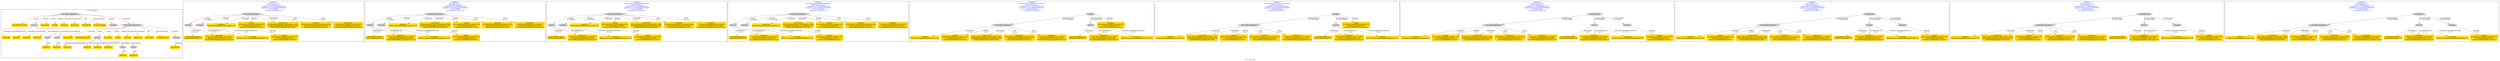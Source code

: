 digraph n0 {
fontcolor="blue"
remincross="true"
label="s21-s-met.json"
subgraph cluster_0 {
label="1-correct model"
n2[style="filled",color="white",fillcolor="lightgray",label="CulturalHeritageObject1"];
n3[shape="plaintext",style="filled",fillcolor="gold",label="dateOfEndOfCreation"];
n4[style="filled",color="white",fillcolor="lightgray",label="Person1"];
n5[shape="plaintext",style="filled",fillcolor="gold",label="dimensions"];
n6[shape="plaintext",style="filled",fillcolor="gold",label="medium"];
n7[shape="plaintext",style="filled",fillcolor="gold",label="creditLine"];
n8[shape="plaintext",style="filled",fillcolor="gold",label="provenance"];
n9[shape="plaintext",style="filled",fillcolor="gold",label="artworkTitle"];
n10[shape="plaintext",style="filled",fillcolor="gold",label="accessionNumber"];
n11[style="filled",color="white",fillcolor="lightgray",label="Concept1"];
n12[style="filled",color="white",fillcolor="lightgray",label="CulturalHeritageObject2"];
n13[shape="plaintext",style="filled",fillcolor="gold",label="dateOfEndOfCreation"];
n14[style="filled",color="white",fillcolor="lightgray",label="Person2"];
n15[shape="plaintext",style="filled",fillcolor="gold",label="dimensions"];
n16[shape="plaintext",style="filled",fillcolor="gold",label="medium"];
n17[shape="plaintext",style="filled",fillcolor="gold",label="creditLine"];
n18[shape="plaintext",style="filled",fillcolor="gold",label="provenance"];
n19[shape="plaintext",style="filled",fillcolor="gold",label="artworkTitle"];
n20[shape="plaintext",style="filled",fillcolor="gold",label="accessionNumber"];
n21[style="filled",color="white",fillcolor="lightgray",label="Concept2"];
n22[shape="plaintext",style="filled",fillcolor="gold",label="nationality"];
n23[shape="plaintext",style="filled",fillcolor="gold",label="birthDate"];
n24[shape="plaintext",style="filled",fillcolor="gold",label="deathDate"];
n25[shape="plaintext",style="filled",fillcolor="gold",label="artistName"];
n26[style="filled",color="white",fillcolor="lightgray",label="Place2"];
n27[style="filled",color="white",fillcolor="lightgray",label="Place1"];
n28[shape="plaintext",style="filled",fillcolor="gold",label="nationality"];
n29[shape="plaintext",style="filled",fillcolor="gold",label="birthDate"];
n30[shape="plaintext",style="filled",fillcolor="gold",label="deathDate"];
n31[shape="plaintext",style="filled",fillcolor="gold",label="artistName"];
n32[style="filled",color="white",fillcolor="lightgray",label="Place3"];
n33[style="filled",color="white",fillcolor="lightgray",label="Place4"];
n34[shape="plaintext",style="filled",fillcolor="gold",label="deathPlace"];
n35[shape="plaintext",style="filled",fillcolor="gold",label="birthPlace"];
n36[shape="plaintext",style="filled",fillcolor="gold",label="birthPlace"];
n37[shape="plaintext",style="filled",fillcolor="gold",label="deathPlace"];
n38[shape="plaintext",style="filled",fillcolor="gold",label="classification"];
n39[shape="plaintext",style="filled",fillcolor="gold",label="classification"];
}
subgraph cluster_1 {
label="candidate 0\nlink coherence:1.0\nnode coherence:1.0\nconfidence:0.6117463968582155\nmapping score:0.6483599100638496\ncost:10.99999\n-precision:0.45-recall:0.14"
n41[style="filled",color="white",fillcolor="lightgray",label="CulturalHeritageObject1"];
n42[style="filled",color="white",fillcolor="lightgray",label="Person1"];
n43[style="filled",color="white",fillcolor="lightgray",label="Concept1"];
n44[shape="plaintext",style="filled",fillcolor="gold",label="dateOfEndOfCreation\n[Person,dateOfDeath,1.0]"];
n45[shape="plaintext",style="filled",fillcolor="gold",label="creditLine\n[CulturalHeritageObject,provenance,1.0]"];
n46[shape="plaintext",style="filled",fillcolor="gold",label="dimensions\n[CulturalHeritageObject,extent,0.804]\n[Person,nameOfThePerson,0.186]\n[CulturalHeritageObject,provenance,0.01]"];
n47[shape="plaintext",style="filled",fillcolor="gold",label="medium\n[CulturalHeritageObject,medium,0.87]\n[Concept,prefLabel,0.091]\n[Person,nameOfThePerson,0.039]"];
n48[shape="plaintext",style="filled",fillcolor="gold",label="artworkTitle\n[CulturalHeritageObject,rightsHolder,0.543]\n[CulturalHeritageObject,provenance,0.375]\n[CulturalHeritageObject,title,0.082]"];
n49[shape="plaintext",style="filled",fillcolor="gold",label="medium\n[CulturalHeritageObject,medium,0.87]\n[Concept,prefLabel,0.091]\n[Person,nameOfThePerson,0.039]"];
n50[shape="plaintext",style="filled",fillcolor="gold",label="nationality\n[Person,countryAssociatedWithThePerson,1.0]"];
n51[shape="plaintext",style="filled",fillcolor="gold",label="creditLine\n[CulturalHeritageObject,provenance,0.932]\n[Person,nameOfThePerson,0.057]\n[CulturalHeritageObject,title,0.011]"];
n52[shape="plaintext",style="filled",fillcolor="gold",label="dimensions\n[CulturalHeritageObject,extent,0.804]\n[Person,nameOfThePerson,0.186]\n[CulturalHeritageObject,provenance,0.01]"];
}
subgraph cluster_2 {
label="candidate 1\nlink coherence:1.0\nnode coherence:1.0\nconfidence:0.6117463968582154\nmapping score:0.6483599100638495\ncost:10.99999\n-precision:0.55-recall:0.16"
n54[style="filled",color="white",fillcolor="lightgray",label="CulturalHeritageObject1"];
n55[style="filled",color="white",fillcolor="lightgray",label="Person1"];
n56[style="filled",color="white",fillcolor="lightgray",label="Concept1"];
n57[shape="plaintext",style="filled",fillcolor="gold",label="dateOfEndOfCreation\n[Person,dateOfDeath,1.0]"];
n58[shape="plaintext",style="filled",fillcolor="gold",label="creditLine\n[CulturalHeritageObject,provenance,1.0]"];
n59[shape="plaintext",style="filled",fillcolor="gold",label="dimensions\n[CulturalHeritageObject,extent,0.804]\n[Person,nameOfThePerson,0.186]\n[CulturalHeritageObject,provenance,0.01]"];
n60[shape="plaintext",style="filled",fillcolor="gold",label="artworkTitle\n[CulturalHeritageObject,rightsHolder,0.543]\n[CulturalHeritageObject,provenance,0.375]\n[CulturalHeritageObject,title,0.082]"];
n61[shape="plaintext",style="filled",fillcolor="gold",label="medium\n[CulturalHeritageObject,medium,0.87]\n[Concept,prefLabel,0.091]\n[Person,nameOfThePerson,0.039]"];
n62[shape="plaintext",style="filled",fillcolor="gold",label="medium\n[CulturalHeritageObject,medium,0.87]\n[Concept,prefLabel,0.091]\n[Person,nameOfThePerson,0.039]"];
n63[shape="plaintext",style="filled",fillcolor="gold",label="nationality\n[Person,countryAssociatedWithThePerson,1.0]"];
n64[shape="plaintext",style="filled",fillcolor="gold",label="creditLine\n[CulturalHeritageObject,provenance,0.932]\n[Person,nameOfThePerson,0.057]\n[CulturalHeritageObject,title,0.011]"];
n65[shape="plaintext",style="filled",fillcolor="gold",label="dimensions\n[CulturalHeritageObject,extent,0.804]\n[Person,nameOfThePerson,0.186]\n[CulturalHeritageObject,provenance,0.01]"];
}
subgraph cluster_3 {
label="candidate 2\nlink coherence:0.9090909090909091\nnode coherence:1.0\nconfidence:0.6117463968582155\nmapping score:0.6483599100638496\ncost:110.009992\n-precision:0.45-recall:0.14"
n67[style="filled",color="white",fillcolor="lightgray",label="CulturalHeritageObject1"];
n68[style="filled",color="white",fillcolor="lightgray",label="Person1"];
n69[style="filled",color="white",fillcolor="lightgray",label="Concept1"];
n70[shape="plaintext",style="filled",fillcolor="gold",label="dateOfEndOfCreation\n[Person,dateOfDeath,1.0]"];
n71[shape="plaintext",style="filled",fillcolor="gold",label="creditLine\n[CulturalHeritageObject,provenance,1.0]"];
n72[shape="plaintext",style="filled",fillcolor="gold",label="dimensions\n[CulturalHeritageObject,extent,0.804]\n[Person,nameOfThePerson,0.186]\n[CulturalHeritageObject,provenance,0.01]"];
n73[shape="plaintext",style="filled",fillcolor="gold",label="medium\n[CulturalHeritageObject,medium,0.87]\n[Concept,prefLabel,0.091]\n[Person,nameOfThePerson,0.039]"];
n74[shape="plaintext",style="filled",fillcolor="gold",label="artworkTitle\n[CulturalHeritageObject,rightsHolder,0.543]\n[CulturalHeritageObject,provenance,0.375]\n[CulturalHeritageObject,title,0.082]"];
n75[shape="plaintext",style="filled",fillcolor="gold",label="medium\n[CulturalHeritageObject,medium,0.87]\n[Concept,prefLabel,0.091]\n[Person,nameOfThePerson,0.039]"];
n76[shape="plaintext",style="filled",fillcolor="gold",label="nationality\n[Person,countryAssociatedWithThePerson,1.0]"];
n77[shape="plaintext",style="filled",fillcolor="gold",label="creditLine\n[CulturalHeritageObject,provenance,0.932]\n[Person,nameOfThePerson,0.057]\n[CulturalHeritageObject,title,0.011]"];
n78[shape="plaintext",style="filled",fillcolor="gold",label="dimensions\n[CulturalHeritageObject,extent,0.804]\n[Person,nameOfThePerson,0.186]\n[CulturalHeritageObject,provenance,0.01]"];
}
subgraph cluster_4 {
label="candidate 3\nlink coherence:0.9090909090909091\nnode coherence:1.0\nconfidence:0.6117463968582154\nmapping score:0.6483599100638495\ncost:110.009992\n-precision:0.55-recall:0.16"
n80[style="filled",color="white",fillcolor="lightgray",label="CulturalHeritageObject1"];
n81[style="filled",color="white",fillcolor="lightgray",label="Person1"];
n82[style="filled",color="white",fillcolor="lightgray",label="Concept1"];
n83[shape="plaintext",style="filled",fillcolor="gold",label="dateOfEndOfCreation\n[Person,dateOfDeath,1.0]"];
n84[shape="plaintext",style="filled",fillcolor="gold",label="creditLine\n[CulturalHeritageObject,provenance,1.0]"];
n85[shape="plaintext",style="filled",fillcolor="gold",label="dimensions\n[CulturalHeritageObject,extent,0.804]\n[Person,nameOfThePerson,0.186]\n[CulturalHeritageObject,provenance,0.01]"];
n86[shape="plaintext",style="filled",fillcolor="gold",label="artworkTitle\n[CulturalHeritageObject,rightsHolder,0.543]\n[CulturalHeritageObject,provenance,0.375]\n[CulturalHeritageObject,title,0.082]"];
n87[shape="plaintext",style="filled",fillcolor="gold",label="medium\n[CulturalHeritageObject,medium,0.87]\n[Concept,prefLabel,0.091]\n[Person,nameOfThePerson,0.039]"];
n88[shape="plaintext",style="filled",fillcolor="gold",label="medium\n[CulturalHeritageObject,medium,0.87]\n[Concept,prefLabel,0.091]\n[Person,nameOfThePerson,0.039]"];
n89[shape="plaintext",style="filled",fillcolor="gold",label="nationality\n[Person,countryAssociatedWithThePerson,1.0]"];
n90[shape="plaintext",style="filled",fillcolor="gold",label="creditLine\n[CulturalHeritageObject,provenance,0.932]\n[Person,nameOfThePerson,0.057]\n[CulturalHeritageObject,title,0.011]"];
n91[shape="plaintext",style="filled",fillcolor="gold",label="dimensions\n[CulturalHeritageObject,extent,0.804]\n[Person,nameOfThePerson,0.186]\n[CulturalHeritageObject,provenance,0.01]"];
}
subgraph cluster_5 {
label="candidate 4\nlink coherence:0.8181818181818182\nnode coherence:1.0\nconfidence:0.6117463968582155\nmapping score:0.6483599100638496\ncost:209.020004\n-precision:0.27-recall:0.08"
n93[style="filled",color="white",fillcolor="lightgray",label="Concept1"];
n94[style="filled",color="white",fillcolor="lightgray",label="CulturalHeritageObject1"];
n95[style="filled",color="white",fillcolor="lightgray",label="Person1"];
n96[shape="plaintext",style="filled",fillcolor="gold",label="dateOfEndOfCreation\n[Person,dateOfDeath,1.0]"];
n97[shape="plaintext",style="filled",fillcolor="gold",label="creditLine\n[CulturalHeritageObject,provenance,1.0]"];
n98[shape="plaintext",style="filled",fillcolor="gold",label="dimensions\n[CulturalHeritageObject,extent,0.804]\n[Person,nameOfThePerson,0.186]\n[CulturalHeritageObject,provenance,0.01]"];
n99[shape="plaintext",style="filled",fillcolor="gold",label="medium\n[CulturalHeritageObject,medium,0.87]\n[Concept,prefLabel,0.091]\n[Person,nameOfThePerson,0.039]"];
n100[shape="plaintext",style="filled",fillcolor="gold",label="artworkTitle\n[CulturalHeritageObject,rightsHolder,0.543]\n[CulturalHeritageObject,provenance,0.375]\n[CulturalHeritageObject,title,0.082]"];
n101[shape="plaintext",style="filled",fillcolor="gold",label="medium\n[CulturalHeritageObject,medium,0.87]\n[Concept,prefLabel,0.091]\n[Person,nameOfThePerson,0.039]"];
n102[shape="plaintext",style="filled",fillcolor="gold",label="nationality\n[Person,countryAssociatedWithThePerson,1.0]"];
n103[shape="plaintext",style="filled",fillcolor="gold",label="creditLine\n[CulturalHeritageObject,provenance,0.932]\n[Person,nameOfThePerson,0.057]\n[CulturalHeritageObject,title,0.011]"];
n104[shape="plaintext",style="filled",fillcolor="gold",label="dimensions\n[CulturalHeritageObject,extent,0.804]\n[Person,nameOfThePerson,0.186]\n[CulturalHeritageObject,provenance,0.01]"];
}
subgraph cluster_6 {
label="candidate 5\nlink coherence:0.8181818181818182\nnode coherence:1.0\nconfidence:0.6117463968582154\nmapping score:0.6483599100638495\ncost:209.020004\n-precision:0.36-recall:0.11"
n106[style="filled",color="white",fillcolor="lightgray",label="Concept1"];
n107[style="filled",color="white",fillcolor="lightgray",label="CulturalHeritageObject1"];
n108[style="filled",color="white",fillcolor="lightgray",label="Person1"];
n109[shape="plaintext",style="filled",fillcolor="gold",label="dateOfEndOfCreation\n[Person,dateOfDeath,1.0]"];
n110[shape="plaintext",style="filled",fillcolor="gold",label="creditLine\n[CulturalHeritageObject,provenance,1.0]"];
n111[shape="plaintext",style="filled",fillcolor="gold",label="dimensions\n[CulturalHeritageObject,extent,0.804]\n[Person,nameOfThePerson,0.186]\n[CulturalHeritageObject,provenance,0.01]"];
n112[shape="plaintext",style="filled",fillcolor="gold",label="artworkTitle\n[CulturalHeritageObject,rightsHolder,0.543]\n[CulturalHeritageObject,provenance,0.375]\n[CulturalHeritageObject,title,0.082]"];
n113[shape="plaintext",style="filled",fillcolor="gold",label="medium\n[CulturalHeritageObject,medium,0.87]\n[Concept,prefLabel,0.091]\n[Person,nameOfThePerson,0.039]"];
n114[shape="plaintext",style="filled",fillcolor="gold",label="medium\n[CulturalHeritageObject,medium,0.87]\n[Concept,prefLabel,0.091]\n[Person,nameOfThePerson,0.039]"];
n115[shape="plaintext",style="filled",fillcolor="gold",label="nationality\n[Person,countryAssociatedWithThePerson,1.0]"];
n116[shape="plaintext",style="filled",fillcolor="gold",label="creditLine\n[CulturalHeritageObject,provenance,0.932]\n[Person,nameOfThePerson,0.057]\n[CulturalHeritageObject,title,0.011]"];
n117[shape="plaintext",style="filled",fillcolor="gold",label="dimensions\n[CulturalHeritageObject,extent,0.804]\n[Person,nameOfThePerson,0.186]\n[CulturalHeritageObject,provenance,0.01]"];
}
subgraph cluster_7 {
label="candidate 6\nlink coherence:0.75\nnode coherence:1.0\nconfidence:0.6117463968582155\nmapping score:0.6483599100638496\ncost:309.020004\n-precision:0.25-recall:0.08"
n119[style="filled",color="white",fillcolor="lightgray",label="ConceptScheme1"];
n120[style="filled",color="white",fillcolor="lightgray",label="CulturalHeritageObject1"];
n121[style="filled",color="white",fillcolor="lightgray",label="Person1"];
n122[style="filled",color="white",fillcolor="lightgray",label="Concept1"];
n123[shape="plaintext",style="filled",fillcolor="gold",label="dateOfEndOfCreation\n[Person,dateOfDeath,1.0]"];
n124[shape="plaintext",style="filled",fillcolor="gold",label="creditLine\n[CulturalHeritageObject,provenance,1.0]"];
n125[shape="plaintext",style="filled",fillcolor="gold",label="dimensions\n[CulturalHeritageObject,extent,0.804]\n[Person,nameOfThePerson,0.186]\n[CulturalHeritageObject,provenance,0.01]"];
n126[shape="plaintext",style="filled",fillcolor="gold",label="medium\n[CulturalHeritageObject,medium,0.87]\n[Concept,prefLabel,0.091]\n[Person,nameOfThePerson,0.039]"];
n127[shape="plaintext",style="filled",fillcolor="gold",label="artworkTitle\n[CulturalHeritageObject,rightsHolder,0.543]\n[CulturalHeritageObject,provenance,0.375]\n[CulturalHeritageObject,title,0.082]"];
n128[shape="plaintext",style="filled",fillcolor="gold",label="medium\n[CulturalHeritageObject,medium,0.87]\n[Concept,prefLabel,0.091]\n[Person,nameOfThePerson,0.039]"];
n129[shape="plaintext",style="filled",fillcolor="gold",label="nationality\n[Person,countryAssociatedWithThePerson,1.0]"];
n130[shape="plaintext",style="filled",fillcolor="gold",label="creditLine\n[CulturalHeritageObject,provenance,0.932]\n[Person,nameOfThePerson,0.057]\n[CulturalHeritageObject,title,0.011]"];
n131[shape="plaintext",style="filled",fillcolor="gold",label="dimensions\n[CulturalHeritageObject,extent,0.804]\n[Person,nameOfThePerson,0.186]\n[CulturalHeritageObject,provenance,0.01]"];
}
subgraph cluster_8 {
label="candidate 7\nlink coherence:0.75\nnode coherence:1.0\nconfidence:0.6117463968582155\nmapping score:0.6483599100638496\ncost:309.030006\n-precision:0.25-recall:0.08"
n133[style="filled",color="white",fillcolor="lightgray",label="Organization1"];
n134[style="filled",color="white",fillcolor="lightgray",label="CulturalHeritageObject1"];
n135[style="filled",color="white",fillcolor="lightgray",label="Person1"];
n136[style="filled",color="white",fillcolor="lightgray",label="Concept1"];
n137[shape="plaintext",style="filled",fillcolor="gold",label="dateOfEndOfCreation\n[Person,dateOfDeath,1.0]"];
n138[shape="plaintext",style="filled",fillcolor="gold",label="creditLine\n[CulturalHeritageObject,provenance,1.0]"];
n139[shape="plaintext",style="filled",fillcolor="gold",label="dimensions\n[CulturalHeritageObject,extent,0.804]\n[Person,nameOfThePerson,0.186]\n[CulturalHeritageObject,provenance,0.01]"];
n140[shape="plaintext",style="filled",fillcolor="gold",label="medium\n[CulturalHeritageObject,medium,0.87]\n[Concept,prefLabel,0.091]\n[Person,nameOfThePerson,0.039]"];
n141[shape="plaintext",style="filled",fillcolor="gold",label="artworkTitle\n[CulturalHeritageObject,rightsHolder,0.543]\n[CulturalHeritageObject,provenance,0.375]\n[CulturalHeritageObject,title,0.082]"];
n142[shape="plaintext",style="filled",fillcolor="gold",label="medium\n[CulturalHeritageObject,medium,0.87]\n[Concept,prefLabel,0.091]\n[Person,nameOfThePerson,0.039]"];
n143[shape="plaintext",style="filled",fillcolor="gold",label="nationality\n[Person,countryAssociatedWithThePerson,1.0]"];
n144[shape="plaintext",style="filled",fillcolor="gold",label="creditLine\n[CulturalHeritageObject,provenance,0.932]\n[Person,nameOfThePerson,0.057]\n[CulturalHeritageObject,title,0.011]"];
n145[shape="plaintext",style="filled",fillcolor="gold",label="dimensions\n[CulturalHeritageObject,extent,0.804]\n[Person,nameOfThePerson,0.186]\n[CulturalHeritageObject,provenance,0.01]"];
}
subgraph cluster_9 {
label="candidate 8\nlink coherence:0.75\nnode coherence:1.0\nconfidence:0.6117463968582154\nmapping score:0.6483599100638495\ncost:309.020004\n-precision:0.33-recall:0.11"
n147[style="filled",color="white",fillcolor="lightgray",label="ConceptScheme1"];
n148[style="filled",color="white",fillcolor="lightgray",label="CulturalHeritageObject1"];
n149[style="filled",color="white",fillcolor="lightgray",label="Person1"];
n150[style="filled",color="white",fillcolor="lightgray",label="Concept1"];
n151[shape="plaintext",style="filled",fillcolor="gold",label="dateOfEndOfCreation\n[Person,dateOfDeath,1.0]"];
n152[shape="plaintext",style="filled",fillcolor="gold",label="creditLine\n[CulturalHeritageObject,provenance,1.0]"];
n153[shape="plaintext",style="filled",fillcolor="gold",label="dimensions\n[CulturalHeritageObject,extent,0.804]\n[Person,nameOfThePerson,0.186]\n[CulturalHeritageObject,provenance,0.01]"];
n154[shape="plaintext",style="filled",fillcolor="gold",label="artworkTitle\n[CulturalHeritageObject,rightsHolder,0.543]\n[CulturalHeritageObject,provenance,0.375]\n[CulturalHeritageObject,title,0.082]"];
n155[shape="plaintext",style="filled",fillcolor="gold",label="medium\n[CulturalHeritageObject,medium,0.87]\n[Concept,prefLabel,0.091]\n[Person,nameOfThePerson,0.039]"];
n156[shape="plaintext",style="filled",fillcolor="gold",label="medium\n[CulturalHeritageObject,medium,0.87]\n[Concept,prefLabel,0.091]\n[Person,nameOfThePerson,0.039]"];
n157[shape="plaintext",style="filled",fillcolor="gold",label="nationality\n[Person,countryAssociatedWithThePerson,1.0]"];
n158[shape="plaintext",style="filled",fillcolor="gold",label="creditLine\n[CulturalHeritageObject,provenance,0.932]\n[Person,nameOfThePerson,0.057]\n[CulturalHeritageObject,title,0.011]"];
n159[shape="plaintext",style="filled",fillcolor="gold",label="dimensions\n[CulturalHeritageObject,extent,0.804]\n[Person,nameOfThePerson,0.186]\n[CulturalHeritageObject,provenance,0.01]"];
}
subgraph cluster_10 {
label="candidate 9\nlink coherence:0.75\nnode coherence:1.0\nconfidence:0.6117463968582154\nmapping score:0.6483599100638495\ncost:309.030006\n-precision:0.33-recall:0.11"
n161[style="filled",color="white",fillcolor="lightgray",label="Organization1"];
n162[style="filled",color="white",fillcolor="lightgray",label="CulturalHeritageObject1"];
n163[style="filled",color="white",fillcolor="lightgray",label="Person1"];
n164[style="filled",color="white",fillcolor="lightgray",label="Concept1"];
n165[shape="plaintext",style="filled",fillcolor="gold",label="dateOfEndOfCreation\n[Person,dateOfDeath,1.0]"];
n166[shape="plaintext",style="filled",fillcolor="gold",label="creditLine\n[CulturalHeritageObject,provenance,1.0]"];
n167[shape="plaintext",style="filled",fillcolor="gold",label="dimensions\n[CulturalHeritageObject,extent,0.804]\n[Person,nameOfThePerson,0.186]\n[CulturalHeritageObject,provenance,0.01]"];
n168[shape="plaintext",style="filled",fillcolor="gold",label="artworkTitle\n[CulturalHeritageObject,rightsHolder,0.543]\n[CulturalHeritageObject,provenance,0.375]\n[CulturalHeritageObject,title,0.082]"];
n169[shape="plaintext",style="filled",fillcolor="gold",label="medium\n[CulturalHeritageObject,medium,0.87]\n[Concept,prefLabel,0.091]\n[Person,nameOfThePerson,0.039]"];
n170[shape="plaintext",style="filled",fillcolor="gold",label="medium\n[CulturalHeritageObject,medium,0.87]\n[Concept,prefLabel,0.091]\n[Person,nameOfThePerson,0.039]"];
n171[shape="plaintext",style="filled",fillcolor="gold",label="nationality\n[Person,countryAssociatedWithThePerson,1.0]"];
n172[shape="plaintext",style="filled",fillcolor="gold",label="creditLine\n[CulturalHeritageObject,provenance,0.932]\n[Person,nameOfThePerson,0.057]\n[CulturalHeritageObject,title,0.011]"];
n173[shape="plaintext",style="filled",fillcolor="gold",label="dimensions\n[CulturalHeritageObject,extent,0.804]\n[Person,nameOfThePerson,0.186]\n[CulturalHeritageObject,provenance,0.01]"];
}
n2 -> n3[color="brown",fontcolor="black",label="created"]
n2 -> n4[color="brown",fontcolor="black",label="creator"]
n2 -> n5[color="brown",fontcolor="black",label="extent"]
n2 -> n6[color="brown",fontcolor="black",label="medium"]
n2 -> n7[color="brown",fontcolor="black",label="provenance"]
n2 -> n8[color="brown",fontcolor="black",label="provenance"]
n2 -> n9[color="brown",fontcolor="black",label="title"]
n2 -> n10[color="brown",fontcolor="black",label="accessionNumber"]
n2 -> n11[color="brown",fontcolor="black",label="hasType"]
n2 -> n12[color="brown",fontcolor="black",label="isRelatedTo"]
n12 -> n13[color="brown",fontcolor="black",label="created"]
n12 -> n14[color="brown",fontcolor="black",label="creator"]
n12 -> n15[color="brown",fontcolor="black",label="extent"]
n12 -> n16[color="brown",fontcolor="black",label="medium"]
n12 -> n17[color="brown",fontcolor="black",label="provenance"]
n12 -> n18[color="brown",fontcolor="black",label="provenance"]
n12 -> n19[color="brown",fontcolor="black",label="title"]
n12 -> n20[color="brown",fontcolor="black",label="accessionNumber"]
n12 -> n21[color="brown",fontcolor="black",label="hasType"]
n4 -> n22[color="brown",fontcolor="black",label="countryAssociatedWithThePerson"]
n4 -> n23[color="brown",fontcolor="black",label="dateOfBirth"]
n4 -> n24[color="brown",fontcolor="black",label="dateOfDeath"]
n4 -> n25[color="brown",fontcolor="black",label="nameOfThePerson"]
n4 -> n26[color="brown",fontcolor="black",label="placeOfBirth"]
n4 -> n27[color="brown",fontcolor="black",label="placeOfDeath"]
n14 -> n28[color="brown",fontcolor="black",label="countryAssociatedWithThePerson"]
n14 -> n29[color="brown",fontcolor="black",label="dateOfBirth"]
n14 -> n30[color="brown",fontcolor="black",label="dateOfDeath"]
n14 -> n31[color="brown",fontcolor="black",label="nameOfThePerson"]
n14 -> n32[color="brown",fontcolor="black",label="placeOfBirth"]
n14 -> n33[color="brown",fontcolor="black",label="placeOfDeath"]
n27 -> n34[color="brown",fontcolor="black",label="label"]
n26 -> n35[color="brown",fontcolor="black",label="label"]
n32 -> n36[color="brown",fontcolor="black",label="label"]
n33 -> n37[color="brown",fontcolor="black",label="label"]
n11 -> n38[color="brown",fontcolor="black",label="prefLabel"]
n21 -> n39[color="brown",fontcolor="black",label="prefLabel"]
n41 -> n42[color="brown",fontcolor="black",label="creator\nw=0.99999"]
n41 -> n43[color="brown",fontcolor="black",label="hasType\nw=1.0"]
n42 -> n44[color="brown",fontcolor="black",label="dateOfDeath\nw=1.0"]
n41 -> n45[color="brown",fontcolor="black",label="provenance\nw=1.0"]
n42 -> n46[color="brown",fontcolor="black",label="nameOfThePerson\nw=1.0"]
n41 -> n47[color="brown",fontcolor="black",label="medium\nw=1.0"]
n41 -> n48[color="brown",fontcolor="black",label="rightsHolder\nw=1.0"]
n43 -> n49[color="brown",fontcolor="black",label="prefLabel\nw=1.0"]
n42 -> n50[color="brown",fontcolor="black",label="countryAssociatedWithThePerson\nw=1.0"]
n41 -> n51[color="brown",fontcolor="black",label="title\nw=1.0"]
n41 -> n52[color="brown",fontcolor="black",label="extent\nw=1.0"]
n54 -> n55[color="brown",fontcolor="black",label="creator\nw=0.99999"]
n54 -> n56[color="brown",fontcolor="black",label="hasType\nw=1.0"]
n55 -> n57[color="brown",fontcolor="black",label="dateOfDeath\nw=1.0"]
n54 -> n58[color="brown",fontcolor="black",label="provenance\nw=1.0"]
n55 -> n59[color="brown",fontcolor="black",label="nameOfThePerson\nw=1.0"]
n54 -> n60[color="brown",fontcolor="black",label="rightsHolder\nw=1.0"]
n54 -> n61[color="brown",fontcolor="black",label="medium\nw=1.0"]
n56 -> n62[color="brown",fontcolor="black",label="prefLabel\nw=1.0"]
n55 -> n63[color="brown",fontcolor="black",label="countryAssociatedWithThePerson\nw=1.0"]
n54 -> n64[color="brown",fontcolor="black",label="title\nw=1.0"]
n54 -> n65[color="brown",fontcolor="black",label="extent\nw=1.0"]
n67 -> n68[color="brown",fontcolor="black",label="creator\nw=0.99999"]
n67 -> n69[color="brown",fontcolor="black",label="hasType\nw=100.010002"]
n68 -> n70[color="brown",fontcolor="black",label="dateOfDeath\nw=1.0"]
n67 -> n71[color="brown",fontcolor="black",label="provenance\nw=1.0"]
n68 -> n72[color="brown",fontcolor="black",label="nameOfThePerson\nw=1.0"]
n67 -> n73[color="brown",fontcolor="black",label="medium\nw=1.0"]
n67 -> n74[color="brown",fontcolor="black",label="rightsHolder\nw=1.0"]
n69 -> n75[color="brown",fontcolor="black",label="prefLabel\nw=1.0"]
n68 -> n76[color="brown",fontcolor="black",label="countryAssociatedWithThePerson\nw=1.0"]
n67 -> n77[color="brown",fontcolor="black",label="title\nw=1.0"]
n67 -> n78[color="brown",fontcolor="black",label="extent\nw=1.0"]
n80 -> n81[color="brown",fontcolor="black",label="creator\nw=0.99999"]
n80 -> n82[color="brown",fontcolor="black",label="hasType\nw=100.010002"]
n81 -> n83[color="brown",fontcolor="black",label="dateOfDeath\nw=1.0"]
n80 -> n84[color="brown",fontcolor="black",label="provenance\nw=1.0"]
n81 -> n85[color="brown",fontcolor="black",label="nameOfThePerson\nw=1.0"]
n80 -> n86[color="brown",fontcolor="black",label="rightsHolder\nw=1.0"]
n80 -> n87[color="brown",fontcolor="black",label="medium\nw=1.0"]
n82 -> n88[color="brown",fontcolor="black",label="prefLabel\nw=1.0"]
n81 -> n89[color="brown",fontcolor="black",label="countryAssociatedWithThePerson\nw=1.0"]
n80 -> n90[color="brown",fontcolor="black",label="title\nw=1.0"]
n80 -> n91[color="brown",fontcolor="black",label="extent\nw=1.0"]
n93 -> n94[color="brown",fontcolor="black",label="semanticRelation\nw=100.010002"]
n93 -> n95[color="brown",fontcolor="black",label="semanticRelation\nw=100.010002"]
n95 -> n96[color="brown",fontcolor="black",label="dateOfDeath\nw=1.0"]
n94 -> n97[color="brown",fontcolor="black",label="provenance\nw=1.0"]
n95 -> n98[color="brown",fontcolor="black",label="nameOfThePerson\nw=1.0"]
n94 -> n99[color="brown",fontcolor="black",label="medium\nw=1.0"]
n94 -> n100[color="brown",fontcolor="black",label="rightsHolder\nw=1.0"]
n93 -> n101[color="brown",fontcolor="black",label="prefLabel\nw=1.0"]
n95 -> n102[color="brown",fontcolor="black",label="countryAssociatedWithThePerson\nw=1.0"]
n94 -> n103[color="brown",fontcolor="black",label="title\nw=1.0"]
n94 -> n104[color="brown",fontcolor="black",label="extent\nw=1.0"]
n106 -> n107[color="brown",fontcolor="black",label="semanticRelation\nw=100.010002"]
n106 -> n108[color="brown",fontcolor="black",label="semanticRelation\nw=100.010002"]
n108 -> n109[color="brown",fontcolor="black",label="dateOfDeath\nw=1.0"]
n107 -> n110[color="brown",fontcolor="black",label="provenance\nw=1.0"]
n108 -> n111[color="brown",fontcolor="black",label="nameOfThePerson\nw=1.0"]
n107 -> n112[color="brown",fontcolor="black",label="rightsHolder\nw=1.0"]
n107 -> n113[color="brown",fontcolor="black",label="medium\nw=1.0"]
n106 -> n114[color="brown",fontcolor="black",label="prefLabel\nw=1.0"]
n108 -> n115[color="brown",fontcolor="black",label="countryAssociatedWithThePerson\nw=1.0"]
n107 -> n116[color="brown",fontcolor="black",label="title\nw=1.0"]
n107 -> n117[color="brown",fontcolor="black",label="extent\nw=1.0"]
n119 -> n120[color="brown",fontcolor="black",label="hasTopConcept\nw=100.010002"]
n119 -> n121[color="brown",fontcolor="black",label="hasTopConcept\nw=100.010002"]
n119 -> n122[color="brown",fontcolor="black",label="hasTopConcept\nw=100.0"]
n121 -> n123[color="brown",fontcolor="black",label="dateOfDeath\nw=1.0"]
n120 -> n124[color="brown",fontcolor="black",label="provenance\nw=1.0"]
n121 -> n125[color="brown",fontcolor="black",label="nameOfThePerson\nw=1.0"]
n120 -> n126[color="brown",fontcolor="black",label="medium\nw=1.0"]
n120 -> n127[color="brown",fontcolor="black",label="rightsHolder\nw=1.0"]
n122 -> n128[color="brown",fontcolor="black",label="prefLabel\nw=1.0"]
n121 -> n129[color="brown",fontcolor="black",label="countryAssociatedWithThePerson\nw=1.0"]
n120 -> n130[color="brown",fontcolor="black",label="title\nw=1.0"]
n120 -> n131[color="brown",fontcolor="black",label="extent\nw=1.0"]
n133 -> n134[color="brown",fontcolor="black",label="semanticRelation\nw=100.010002"]
n133 -> n135[color="brown",fontcolor="black",label="semanticRelation\nw=100.010002"]
n133 -> n136[color="brown",fontcolor="black",label="semanticRelation\nw=100.010002"]
n135 -> n137[color="brown",fontcolor="black",label="dateOfDeath\nw=1.0"]
n134 -> n138[color="brown",fontcolor="black",label="provenance\nw=1.0"]
n135 -> n139[color="brown",fontcolor="black",label="nameOfThePerson\nw=1.0"]
n134 -> n140[color="brown",fontcolor="black",label="medium\nw=1.0"]
n134 -> n141[color="brown",fontcolor="black",label="rightsHolder\nw=1.0"]
n136 -> n142[color="brown",fontcolor="black",label="prefLabel\nw=1.0"]
n135 -> n143[color="brown",fontcolor="black",label="countryAssociatedWithThePerson\nw=1.0"]
n134 -> n144[color="brown",fontcolor="black",label="title\nw=1.0"]
n134 -> n145[color="brown",fontcolor="black",label="extent\nw=1.0"]
n147 -> n148[color="brown",fontcolor="black",label="hasTopConcept\nw=100.010002"]
n147 -> n149[color="brown",fontcolor="black",label="hasTopConcept\nw=100.010002"]
n147 -> n150[color="brown",fontcolor="black",label="hasTopConcept\nw=100.0"]
n149 -> n151[color="brown",fontcolor="black",label="dateOfDeath\nw=1.0"]
n148 -> n152[color="brown",fontcolor="black",label="provenance\nw=1.0"]
n149 -> n153[color="brown",fontcolor="black",label="nameOfThePerson\nw=1.0"]
n148 -> n154[color="brown",fontcolor="black",label="rightsHolder\nw=1.0"]
n148 -> n155[color="brown",fontcolor="black",label="medium\nw=1.0"]
n150 -> n156[color="brown",fontcolor="black",label="prefLabel\nw=1.0"]
n149 -> n157[color="brown",fontcolor="black",label="countryAssociatedWithThePerson\nw=1.0"]
n148 -> n158[color="brown",fontcolor="black",label="title\nw=1.0"]
n148 -> n159[color="brown",fontcolor="black",label="extent\nw=1.0"]
n161 -> n162[color="brown",fontcolor="black",label="semanticRelation\nw=100.010002"]
n161 -> n163[color="brown",fontcolor="black",label="semanticRelation\nw=100.010002"]
n161 -> n164[color="brown",fontcolor="black",label="semanticRelation\nw=100.010002"]
n163 -> n165[color="brown",fontcolor="black",label="dateOfDeath\nw=1.0"]
n162 -> n166[color="brown",fontcolor="black",label="provenance\nw=1.0"]
n163 -> n167[color="brown",fontcolor="black",label="nameOfThePerson\nw=1.0"]
n162 -> n168[color="brown",fontcolor="black",label="rightsHolder\nw=1.0"]
n162 -> n169[color="brown",fontcolor="black",label="medium\nw=1.0"]
n164 -> n170[color="brown",fontcolor="black",label="prefLabel\nw=1.0"]
n163 -> n171[color="brown",fontcolor="black",label="countryAssociatedWithThePerson\nw=1.0"]
n162 -> n172[color="brown",fontcolor="black",label="title\nw=1.0"]
n162 -> n173[color="brown",fontcolor="black",label="extent\nw=1.0"]
}
